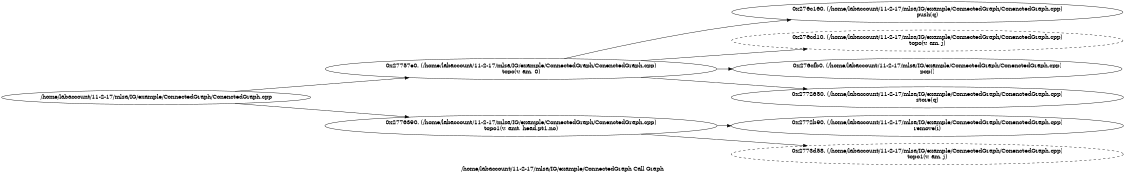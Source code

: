 digraph "/home/labaccount/11-2-17/mlsa/IG/example/ConnectedGraph Call Graph" {
	graph [dpi=300
		rankdir=LR
		size="7.5, 10"
		label="/home/labaccount/11-2-17/mlsa/IG/example/ConnectedGraph Call Graph"
	];

	Node0x851104361 [shape=oval, label="/home/labaccount/11-2-17/mlsa/IG/example/ConnectedGraph/ConenctedGraph.cpp"];
	Node0x112598149 [shape=oval, label="0x27757e0. (/home/labaccount/11-2-17/mlsa/IG/example/ConnectedGraph/ConenctedGraph.cpp)\ntopo(v, am, 0)"];
	Node0x851104361 -> Node0x112598149;
	Node0x411876460 [shape=oval, label="0x2776390. (/home/labaccount/11-2-17/mlsa/IG/example/ConnectedGraph/ConenctedGraph.cpp)\ntopo1(v, amt, head.pt1.no)"];
	Node0x851104361 -> Node0x411876460;
	Node0x107087302 [shape=oval, label="0x276c160. (/home/labaccount/11-2-17/mlsa/IG/example/ConnectedGraph/ConenctedGraph.cpp)\npush(q)"];
	Node0x112598149 -> Node0x107087302;
	Node0x930106043 [shape=oval, style=dashed, label="0x276cd10. (/home/labaccount/11-2-17/mlsa/IG/example/ConnectedGraph/ConenctedGraph.cpp)\ntopo(v, am, j)"];
	Node0x112598149 -> Node0x930106043;
	Node0x889448042 [shape=oval, label="0x276cfb0. (/home/labaccount/11-2-17/mlsa/IG/example/ConnectedGraph/ConenctedGraph.cpp)\npop()"];
	Node0x112598149 -> Node0x889448042;
	Node0x405948734 [shape=oval, label="0x2772650. (/home/labaccount/11-2-17/mlsa/IG/example/ConnectedGraph/ConenctedGraph.cpp)\nstore(q)"];
	Node0x112598149 -> Node0x405948734;
	Node0x243668583 [shape=oval, label="0x2772b90. (/home/labaccount/11-2-17/mlsa/IG/example/ConnectedGraph/ConenctedGraph.cpp)\nremove(i)"];
	Node0x411876460 -> Node0x243668583;
	Node0x658380628 [shape=oval, style=dashed, label="0x2773d58. (/home/labaccount/11-2-17/mlsa/IG/example/ConnectedGraph/ConenctedGraph.cpp)\ntopo1(v, am, j)"];
	Node0x411876460 -> Node0x658380628;
}